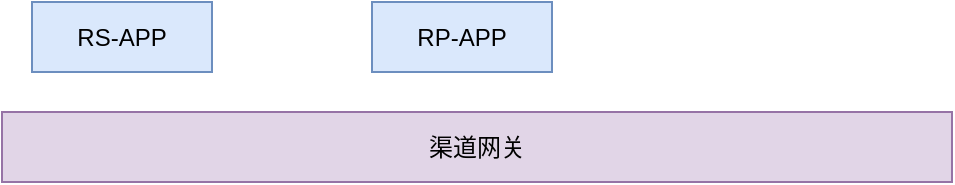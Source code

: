 <mxfile version="27.0.6">
  <diagram name="第 1 页" id="iWPxshPIMEVbpGWWCTj_">
    <mxGraphModel dx="1179" dy="794" grid="1" gridSize="10" guides="1" tooltips="1" connect="1" arrows="1" fold="1" page="1" pageScale="1" pageWidth="827" pageHeight="1169" math="1" shadow="0">
      <root>
        <mxCell id="0" />
        <mxCell id="1" parent="0" />
        <mxCell id="bJtqQ9VPk2n9-TVYa7WY-3" value="渠道网关" style="rounded=0;whiteSpace=wrap;html=1;fillColor=#e1d5e7;strokeColor=#9673a6;" vertex="1" parent="1">
          <mxGeometry x="155" y="195" width="475" height="35" as="geometry" />
        </mxCell>
        <mxCell id="bJtqQ9VPk2n9-TVYa7WY-15" value="RS-APP" style="rounded=0;whiteSpace=wrap;html=1;fillColor=#dae8fc;strokeColor=#6c8ebf;" vertex="1" parent="1">
          <mxGeometry x="170" y="140" width="90" height="35" as="geometry" />
        </mxCell>
        <mxCell id="bJtqQ9VPk2n9-TVYa7WY-16" value="RP-APP" style="rounded=0;whiteSpace=wrap;html=1;fillColor=#dae8fc;strokeColor=#6c8ebf;" vertex="1" parent="1">
          <mxGeometry x="340" y="140" width="90" height="35" as="geometry" />
        </mxCell>
      </root>
    </mxGraphModel>
  </diagram>
</mxfile>
